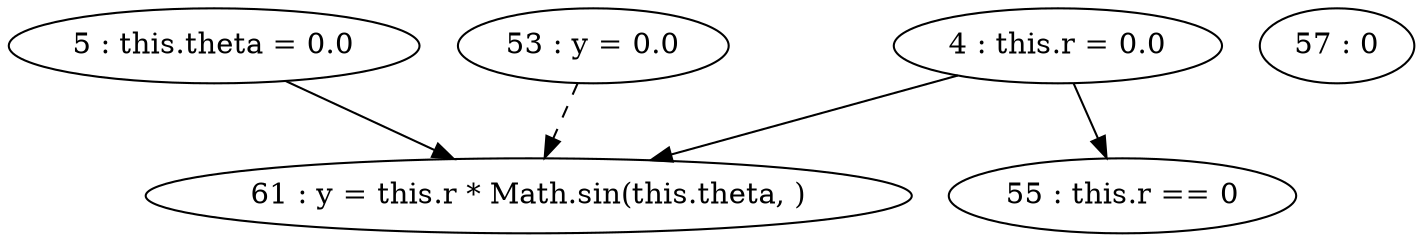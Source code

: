 digraph G {
"4 : this.r = 0.0"
"4 : this.r = 0.0" -> "61 : y = this.r * Math.sin(this.theta, )"
"4 : this.r = 0.0" -> "55 : this.r == 0"
"5 : this.theta = 0.0"
"5 : this.theta = 0.0" -> "61 : y = this.r * Math.sin(this.theta, )"
"53 : y = 0.0"
"53 : y = 0.0" -> "61 : y = this.r * Math.sin(this.theta, )" [style=dashed]
"55 : this.r == 0"
"57 : 0"
"61 : y = this.r * Math.sin(this.theta, )"
}